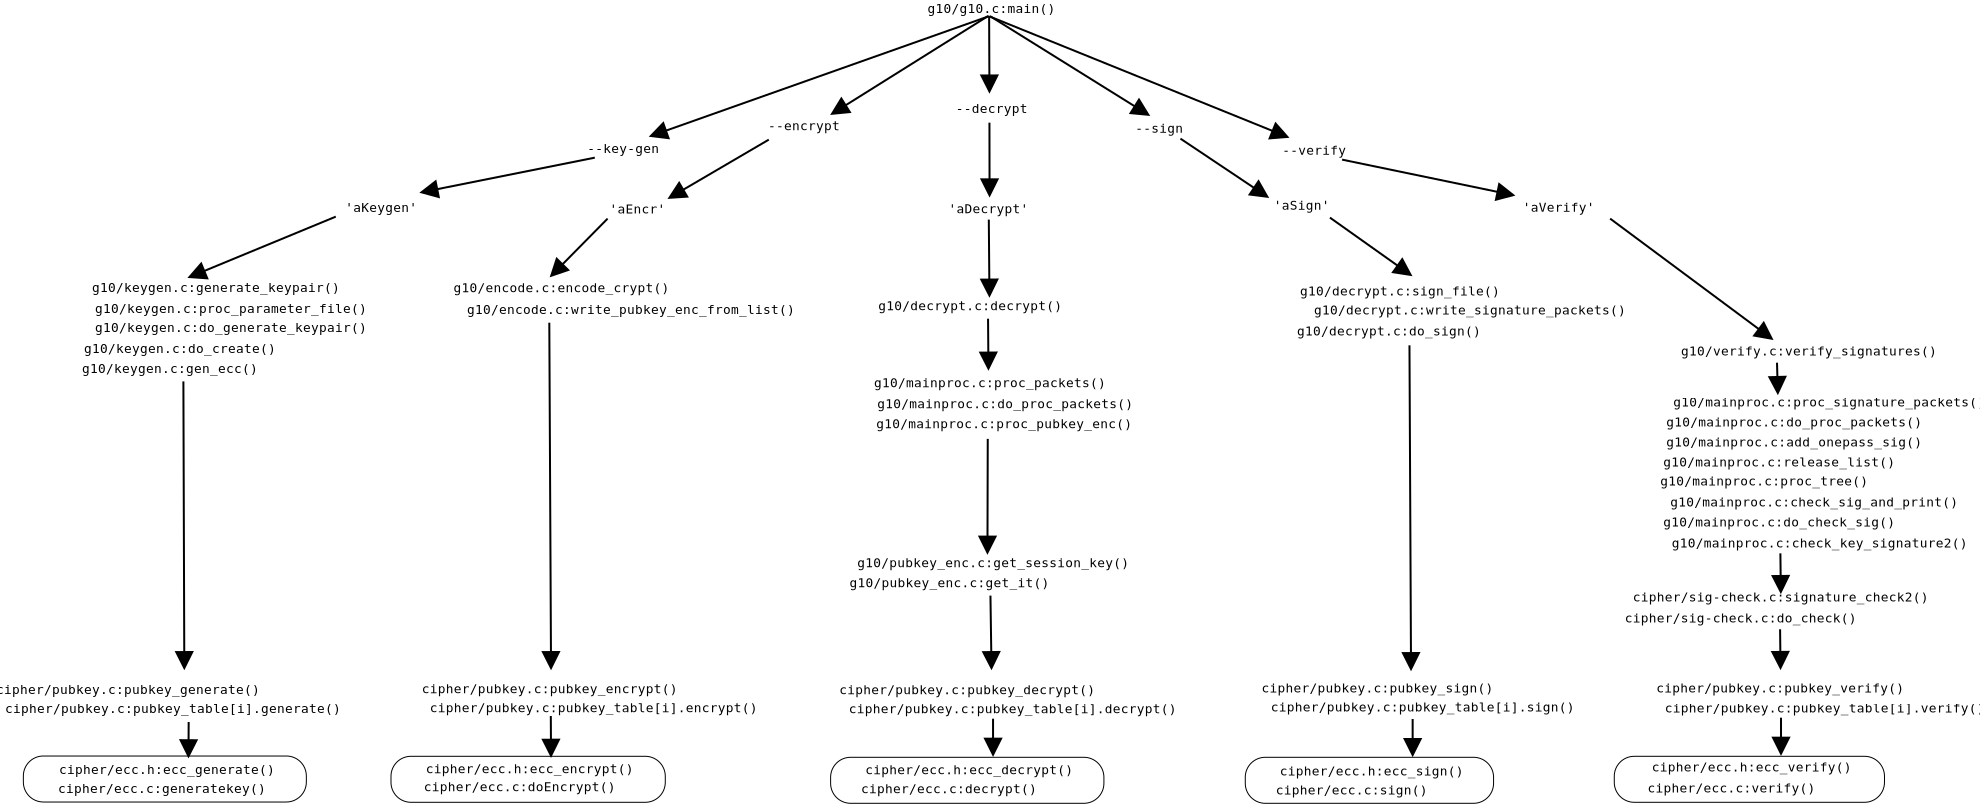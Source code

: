<?xml version="1.0"?>
<dia:diagram xmlns:dia="http://www.lysator.liu.se/~alla/dia/">
  <dia:layer name="Fons" visible="true">
    <dia:object type="Standard - Text" version="0" id="O0">
      <dia:attribute name="obj_pos">
        <dia:point val="36.012,-22.15"/>
      </dia:attribute>
      <dia:attribute name="obj_bb">
        <dia:rectangle val="31.73,-22.845;40.294,-22.045"/>
      </dia:attribute>
      <dia:attribute name="text">
        <dia:composite type="text">
          <dia:attribute name="string">
            <dia:string>#g10/g10.c:main()#</dia:string>
          </dia:attribute>
          <dia:attribute name="font">
            <dia:font name="Courier"/>
          </dia:attribute>
          <dia:attribute name="height">
            <dia:real val="0.8"/>
          </dia:attribute>
          <dia:attribute name="pos">
            <dia:point val="36.012,-22.15"/>
          </dia:attribute>
          <dia:attribute name="color">
            <dia:color val="#000000"/>
          </dia:attribute>
          <dia:attribute name="alignment">
            <dia:enum val="1"/>
          </dia:attribute>
        </dia:composite>
      </dia:attribute>
    </dia:object>
    <dia:object type="Standard - Text" version="0" id="O1">
      <dia:attribute name="obj_pos">
        <dia:point val="17.712,-15.15"/>
      </dia:attribute>
      <dia:attribute name="obj_bb">
        <dia:rectangle val="15.194,-15.845;20.23,-15.045"/>
      </dia:attribute>
      <dia:attribute name="text">
        <dia:composite type="text">
          <dia:attribute name="string">
            <dia:string>#--key-gen#</dia:string>
          </dia:attribute>
          <dia:attribute name="font">
            <dia:font name="Courier"/>
          </dia:attribute>
          <dia:attribute name="height">
            <dia:real val="0.8"/>
          </dia:attribute>
          <dia:attribute name="pos">
            <dia:point val="17.712,-15.15"/>
          </dia:attribute>
          <dia:attribute name="color">
            <dia:color val="#000000"/>
          </dia:attribute>
          <dia:attribute name="alignment">
            <dia:enum val="1"/>
          </dia:attribute>
        </dia:composite>
      </dia:attribute>
    </dia:object>
    <dia:object type="Standard - Text" version="0" id="O2">
      <dia:attribute name="obj_pos">
        <dia:point val="5.612,-12.2"/>
      </dia:attribute>
      <dia:attribute name="obj_bb">
        <dia:rectangle val="3.094,-12.895;8.13,-12.095"/>
      </dia:attribute>
      <dia:attribute name="text">
        <dia:composite type="text">
          <dia:attribute name="string">
            <dia:string>#'aKeygen'#</dia:string>
          </dia:attribute>
          <dia:attribute name="font">
            <dia:font name="Courier"/>
          </dia:attribute>
          <dia:attribute name="height">
            <dia:real val="0.8"/>
          </dia:attribute>
          <dia:attribute name="pos">
            <dia:point val="5.612,-12.2"/>
          </dia:attribute>
          <dia:attribute name="color">
            <dia:color val="#000000"/>
          </dia:attribute>
          <dia:attribute name="alignment">
            <dia:enum val="1"/>
          </dia:attribute>
        </dia:composite>
      </dia:attribute>
    </dia:object>
    <dia:object type="Standard - Text" version="0" id="O3">
      <dia:attribute name="obj_pos">
        <dia:point val="-2.649,-8.2"/>
      </dia:attribute>
      <dia:attribute name="obj_bb">
        <dia:rectangle val="-10.711,-8.895;5.413,-8.095"/>
      </dia:attribute>
      <dia:attribute name="text">
        <dia:composite type="text">
          <dia:attribute name="string">
            <dia:string>#g10/keygen.c:generate_keypair()#</dia:string>
          </dia:attribute>
          <dia:attribute name="font">
            <dia:font name="Courier"/>
          </dia:attribute>
          <dia:attribute name="height">
            <dia:real val="0.8"/>
          </dia:attribute>
          <dia:attribute name="pos">
            <dia:point val="-2.649,-8.2"/>
          </dia:attribute>
          <dia:attribute name="color">
            <dia:color val="#000000"/>
          </dia:attribute>
          <dia:attribute name="alignment">
            <dia:enum val="1"/>
          </dia:attribute>
        </dia:composite>
      </dia:attribute>
    </dia:object>
    <dia:object type="Standard - Text" version="0" id="O4">
      <dia:attribute name="obj_pos">
        <dia:point val="-1.899,-7.15"/>
      </dia:attribute>
      <dia:attribute name="obj_bb">
        <dia:rectangle val="-10.767,-7.845;6.919,-7.045"/>
      </dia:attribute>
      <dia:attribute name="text">
        <dia:composite type="text">
          <dia:attribute name="string">
            <dia:string>#g10/keygen.c:proc_parameter_file()#</dia:string>
          </dia:attribute>
          <dia:attribute name="font">
            <dia:font name="Courier"/>
          </dia:attribute>
          <dia:attribute name="height">
            <dia:real val="0.8"/>
          </dia:attribute>
          <dia:attribute name="pos">
            <dia:point val="-1.899,-7.15"/>
          </dia:attribute>
          <dia:attribute name="color">
            <dia:color val="#000000"/>
          </dia:attribute>
          <dia:attribute name="alignment">
            <dia:enum val="1"/>
          </dia:attribute>
        </dia:composite>
      </dia:attribute>
    </dia:object>
    <dia:object type="Standard - Text" version="0" id="O5">
      <dia:attribute name="obj_pos">
        <dia:point val="-1.899,-6.2"/>
      </dia:attribute>
      <dia:attribute name="obj_bb">
        <dia:rectangle val="-10.767,-6.895;6.919,-6.095"/>
      </dia:attribute>
      <dia:attribute name="text">
        <dia:composite type="text">
          <dia:attribute name="string">
            <dia:string>#g10/keygen.c:do_generate_keypair()#</dia:string>
          </dia:attribute>
          <dia:attribute name="font">
            <dia:font name="Courier"/>
          </dia:attribute>
          <dia:attribute name="height">
            <dia:real val="0.8"/>
          </dia:attribute>
          <dia:attribute name="pos">
            <dia:point val="-1.899,-6.2"/>
          </dia:attribute>
          <dia:attribute name="color">
            <dia:color val="#000000"/>
          </dia:attribute>
          <dia:attribute name="alignment">
            <dia:enum val="1"/>
          </dia:attribute>
        </dia:composite>
      </dia:attribute>
    </dia:object>
    <dia:object type="Standard - Text" version="0" id="O6">
      <dia:attribute name="obj_pos">
        <dia:point val="-4.449,-5.15"/>
      </dia:attribute>
      <dia:attribute name="obj_bb">
        <dia:rectangle val="-10.797,-5.845;1.849,-5.045"/>
      </dia:attribute>
      <dia:attribute name="text">
        <dia:composite type="text">
          <dia:attribute name="string">
            <dia:string>#g10/keygen.c:do_create()#</dia:string>
          </dia:attribute>
          <dia:attribute name="font">
            <dia:font name="Courier"/>
          </dia:attribute>
          <dia:attribute name="height">
            <dia:real val="0.8"/>
          </dia:attribute>
          <dia:attribute name="pos">
            <dia:point val="-4.449,-5.15"/>
          </dia:attribute>
          <dia:attribute name="color">
            <dia:color val="#000000"/>
          </dia:attribute>
          <dia:attribute name="alignment">
            <dia:enum val="1"/>
          </dia:attribute>
        </dia:composite>
      </dia:attribute>
    </dia:object>
    <dia:object type="Standard - Text" version="0" id="O7">
      <dia:attribute name="obj_pos">
        <dia:point val="-4.949,-4.15"/>
      </dia:attribute>
      <dia:attribute name="obj_bb">
        <dia:rectangle val="-10.793,-4.845;0.845,-4.045"/>
      </dia:attribute>
      <dia:attribute name="text">
        <dia:composite type="text">
          <dia:attribute name="string">
            <dia:string>#g10/keygen.c:gen_ecc()#</dia:string>
          </dia:attribute>
          <dia:attribute name="font">
            <dia:font name="Courier"/>
          </dia:attribute>
          <dia:attribute name="height">
            <dia:real val="0.8"/>
          </dia:attribute>
          <dia:attribute name="pos">
            <dia:point val="-4.949,-4.15"/>
          </dia:attribute>
          <dia:attribute name="color">
            <dia:color val="#000000"/>
          </dia:attribute>
          <dia:attribute name="alignment">
            <dia:enum val="1"/>
          </dia:attribute>
        </dia:composite>
      </dia:attribute>
    </dia:object>
    <dia:object type="Standard - Text" version="0" id="O8">
      <dia:attribute name="obj_pos">
        <dia:point val="-7.049,11.9"/>
      </dia:attribute>
      <dia:attribute name="obj_bb">
        <dia:rectangle val="-15.615,11.205;1.517,12.005"/>
      </dia:attribute>
      <dia:attribute name="text">
        <dia:composite type="text">
          <dia:attribute name="string">
            <dia:string>#cipher/pubkey.c:pubkey_generate()#</dia:string>
          </dia:attribute>
          <dia:attribute name="font">
            <dia:font name="Courier"/>
          </dia:attribute>
          <dia:attribute name="height">
            <dia:real val="0.8"/>
          </dia:attribute>
          <dia:attribute name="pos">
            <dia:point val="-7.049,11.9"/>
          </dia:attribute>
          <dia:attribute name="color">
            <dia:color val="#000000"/>
          </dia:attribute>
          <dia:attribute name="alignment">
            <dia:enum val="1"/>
          </dia:attribute>
        </dia:composite>
      </dia:attribute>
    </dia:object>
    <dia:object type="Standard - Text" version="0" id="O9">
      <dia:attribute name="obj_pos">
        <dia:point val="-4.799,12.85"/>
      </dia:attribute>
      <dia:attribute name="obj_bb">
        <dia:rectangle val="-15.633,12.155;6.035,12.955"/>
      </dia:attribute>
      <dia:attribute name="text">
        <dia:composite type="text">
          <dia:attribute name="string">
            <dia:string>#cipher/pubkey.c:pubkey_table[i].generate()#</dia:string>
          </dia:attribute>
          <dia:attribute name="font">
            <dia:font name="Courier"/>
          </dia:attribute>
          <dia:attribute name="height">
            <dia:real val="0.8"/>
          </dia:attribute>
          <dia:attribute name="pos">
            <dia:point val="-4.799,12.85"/>
          </dia:attribute>
          <dia:attribute name="color">
            <dia:color val="#000000"/>
          </dia:attribute>
          <dia:attribute name="alignment">
            <dia:enum val="1"/>
          </dia:attribute>
        </dia:composite>
      </dia:attribute>
    </dia:object>
    <dia:object type="Standard - Text" version="0" id="O10">
      <dia:attribute name="obj_pos">
        <dia:point val="-5.099,15.9"/>
      </dia:attribute>
      <dia:attribute name="obj_bb">
        <dia:rectangle val="-12.203,15.205;1.955,16.005"/>
      </dia:attribute>
      <dia:attribute name="text">
        <dia:composite type="text">
          <dia:attribute name="string">
            <dia:string>#cipher/ecc.h:ecc_generate()#</dia:string>
          </dia:attribute>
          <dia:attribute name="font">
            <dia:font name="Courier"/>
          </dia:attribute>
          <dia:attribute name="height">
            <dia:real val="0.8"/>
          </dia:attribute>
          <dia:attribute name="pos">
            <dia:point val="-5.099,15.9"/>
          </dia:attribute>
          <dia:attribute name="color">
            <dia:color val="#000000"/>
          </dia:attribute>
          <dia:attribute name="alignment">
            <dia:enum val="1"/>
          </dia:attribute>
        </dia:composite>
      </dia:attribute>
    </dia:object>
    <dia:object type="Standard - Text" version="0" id="O11">
      <dia:attribute name="obj_pos">
        <dia:point val="-5.349,16.85"/>
      </dia:attribute>
      <dia:attribute name="obj_bb">
        <dia:rectangle val="-12.201,16.155;1.453,16.955"/>
      </dia:attribute>
      <dia:attribute name="text">
        <dia:composite type="text">
          <dia:attribute name="string">
            <dia:string>#cipher/ecc.c:generatekey()#</dia:string>
          </dia:attribute>
          <dia:attribute name="font">
            <dia:font name="Courier"/>
          </dia:attribute>
          <dia:attribute name="height">
            <dia:real val="0.8"/>
          </dia:attribute>
          <dia:attribute name="pos">
            <dia:point val="-5.349,16.85"/>
          </dia:attribute>
          <dia:attribute name="color">
            <dia:color val="#000000"/>
          </dia:attribute>
          <dia:attribute name="alignment">
            <dia:enum val="1"/>
          </dia:attribute>
        </dia:composite>
      </dia:attribute>
    </dia:object>
    <dia:object type="Standard - Line" version="0" id="O12">
      <dia:attribute name="obj_pos">
        <dia:point val="3.338,-11.964"/>
      </dia:attribute>
      <dia:attribute name="obj_bb">
        <dia:rectangle val="-4.331,-12.01;3.384,-8.184"/>
      </dia:attribute>
      <dia:attribute name="conn_endpoints">
        <dia:point val="3.338,-11.964"/>
        <dia:point val="-4.026,-8.923"/>
      </dia:attribute>
      <dia:attribute name="numcp">
        <dia:int val="1"/>
      </dia:attribute>
      <dia:attribute name="end_arrow">
        <dia:enum val="3"/>
      </dia:attribute>
      <dia:attribute name="end_arrow_length">
        <dia:real val="0.8"/>
      </dia:attribute>
      <dia:attribute name="end_arrow_width">
        <dia:real val="0.8"/>
      </dia:attribute>
    </dia:object>
    <dia:object type="Standard - Line" version="0" id="O13">
      <dia:attribute name="obj_pos">
        <dia:point val="-4.282,-3.725"/>
      </dia:attribute>
      <dia:attribute name="obj_bb">
        <dia:rectangle val="-5.036,-3.775;-3.436,10.707"/>
      </dia:attribute>
      <dia:attribute name="conn_endpoints">
        <dia:point val="-4.282,-3.725"/>
        <dia:point val="-4.236,10.657"/>
      </dia:attribute>
      <dia:attribute name="numcp">
        <dia:int val="1"/>
      </dia:attribute>
      <dia:attribute name="end_arrow">
        <dia:enum val="3"/>
      </dia:attribute>
      <dia:attribute name="end_arrow_length">
        <dia:real val="0.8"/>
      </dia:attribute>
      <dia:attribute name="end_arrow_width">
        <dia:real val="0.8"/>
      </dia:attribute>
    </dia:object>
    <dia:object type="Standard - Line" version="0" id="O14">
      <dia:attribute name="obj_pos">
        <dia:point val="-4.018,13.305"/>
      </dia:attribute>
      <dia:attribute name="obj_bb">
        <dia:rectangle val="-4.828,13.255;-3.228,15.115"/>
      </dia:attribute>
      <dia:attribute name="conn_endpoints">
        <dia:point val="-4.018,13.305"/>
        <dia:point val="-4.028,15.065"/>
      </dia:attribute>
      <dia:attribute name="numcp">
        <dia:int val="1"/>
      </dia:attribute>
      <dia:attribute name="end_arrow">
        <dia:enum val="3"/>
      </dia:attribute>
      <dia:attribute name="end_arrow_length">
        <dia:real val="0.8"/>
      </dia:attribute>
      <dia:attribute name="end_arrow_width">
        <dia:real val="0.8"/>
      </dia:attribute>
    </dia:object>
    <dia:object type="Standard - Text" version="0" id="O15">
      <dia:attribute name="obj_pos">
        <dia:point val="14.623,-8.181"/>
      </dia:attribute>
      <dia:attribute name="obj_bb">
        <dia:rectangle val="7.569,-8.875;21.677,-8.075"/>
      </dia:attribute>
      <dia:attribute name="text">
        <dia:composite type="text">
          <dia:attribute name="string">
            <dia:string>#g10/encode.c:encode_crypt()#</dia:string>
          </dia:attribute>
          <dia:attribute name="font">
            <dia:font name="Courier"/>
          </dia:attribute>
          <dia:attribute name="height">
            <dia:real val="0.8"/>
          </dia:attribute>
          <dia:attribute name="pos">
            <dia:point val="14.623,-8.181"/>
          </dia:attribute>
          <dia:attribute name="color">
            <dia:color val="#000000"/>
          </dia:attribute>
          <dia:attribute name="alignment">
            <dia:enum val="1"/>
          </dia:attribute>
        </dia:composite>
      </dia:attribute>
    </dia:object>
    <dia:object type="Standard - Text" version="0" id="O16">
      <dia:attribute name="obj_pos">
        <dia:point val="26.744,-16.279"/>
      </dia:attribute>
      <dia:attribute name="obj_bb">
        <dia:rectangle val="24.226,-16.974;29.262,-16.174"/>
      </dia:attribute>
      <dia:attribute name="text">
        <dia:composite type="text">
          <dia:attribute name="string">
            <dia:string>#--encrypt#</dia:string>
          </dia:attribute>
          <dia:attribute name="font">
            <dia:font name="Courier"/>
          </dia:attribute>
          <dia:attribute name="height">
            <dia:real val="0.8"/>
          </dia:attribute>
          <dia:attribute name="pos">
            <dia:point val="26.744,-16.279"/>
          </dia:attribute>
          <dia:attribute name="color">
            <dia:color val="#000000"/>
          </dia:attribute>
          <dia:attribute name="alignment">
            <dia:enum val="1"/>
          </dia:attribute>
        </dia:composite>
      </dia:attribute>
    </dia:object>
    <dia:object type="Standard - Text" version="0" id="O17">
      <dia:attribute name="obj_pos">
        <dia:point val="18.093,-7.09"/>
      </dia:attribute>
      <dia:attribute name="obj_bb">
        <dia:rectangle val="7.511,-7.785;28.674,-6.985"/>
      </dia:attribute>
      <dia:attribute name="text">
        <dia:composite type="text">
          <dia:attribute name="string">
            <dia:string>#g10/encode.c:write_pubkey_enc_from_list()#</dia:string>
          </dia:attribute>
          <dia:attribute name="font">
            <dia:font name="Courier"/>
          </dia:attribute>
          <dia:attribute name="height">
            <dia:real val="0.8"/>
          </dia:attribute>
          <dia:attribute name="pos">
            <dia:point val="18.093,-7.09"/>
          </dia:attribute>
          <dia:attribute name="color">
            <dia:color val="#000000"/>
          </dia:attribute>
          <dia:attribute name="alignment">
            <dia:enum val="1"/>
          </dia:attribute>
        </dia:composite>
      </dia:attribute>
    </dia:object>
    <dia:object type="Standard - Text" version="0" id="O18">
      <dia:attribute name="obj_pos">
        <dia:point val="14.031,11.869"/>
      </dia:attribute>
      <dia:attribute name="obj_bb">
        <dia:rectangle val="5.718,11.175;22.346,11.975"/>
      </dia:attribute>
      <dia:attribute name="text">
        <dia:composite type="text">
          <dia:attribute name="string">
            <dia:string>#cipher/pubkey.c:pubkey_encrypt()#</dia:string>
          </dia:attribute>
          <dia:attribute name="font">
            <dia:font name="Courier"/>
          </dia:attribute>
          <dia:attribute name="height">
            <dia:real val="0.8"/>
          </dia:attribute>
          <dia:attribute name="pos">
            <dia:point val="14.031,11.869"/>
          </dia:attribute>
          <dia:attribute name="color">
            <dia:color val="#000000"/>
          </dia:attribute>
          <dia:attribute name="alignment">
            <dia:enum val="1"/>
          </dia:attribute>
        </dia:composite>
      </dia:attribute>
    </dia:object>
    <dia:object type="Standard - Text" version="0" id="O19">
      <dia:attribute name="obj_pos">
        <dia:point val="16.241,12.819"/>
      </dia:attribute>
      <dia:attribute name="obj_bb">
        <dia:rectangle val="5.609,12.125;26.823,12.925"/>
      </dia:attribute>
      <dia:attribute name="text">
        <dia:composite type="text">
          <dia:attribute name="string">
            <dia:string>#cipher/pubkey.c:pubkey_table[i].encrypt()#</dia:string>
          </dia:attribute>
          <dia:attribute name="font">
            <dia:font name="Courier"/>
          </dia:attribute>
          <dia:attribute name="height">
            <dia:real val="0.8"/>
          </dia:attribute>
          <dia:attribute name="pos">
            <dia:point val="16.241,12.819"/>
          </dia:attribute>
          <dia:attribute name="color">
            <dia:color val="#000000"/>
          </dia:attribute>
          <dia:attribute name="alignment">
            <dia:enum val="1"/>
          </dia:attribute>
        </dia:composite>
      </dia:attribute>
    </dia:object>
    <dia:object type="Standard - Text" version="0" id="O20">
      <dia:attribute name="obj_pos">
        <dia:point val="13.031,15.869"/>
      </dia:attribute>
      <dia:attribute name="obj_bb">
        <dia:rectangle val="6.179,15.175;19.834,15.975"/>
      </dia:attribute>
      <dia:attribute name="text">
        <dia:composite type="text">
          <dia:attribute name="string">
            <dia:string>#cipher/ecc.h:ecc_encrypt()#</dia:string>
          </dia:attribute>
          <dia:attribute name="font">
            <dia:font name="Courier"/>
          </dia:attribute>
          <dia:attribute name="height">
            <dia:real val="0.8"/>
          </dia:attribute>
          <dia:attribute name="pos">
            <dia:point val="13.031,15.869"/>
          </dia:attribute>
          <dia:attribute name="color">
            <dia:color val="#000000"/>
          </dia:attribute>
          <dia:attribute name="alignment">
            <dia:enum val="1"/>
          </dia:attribute>
        </dia:composite>
      </dia:attribute>
    </dia:object>
    <dia:object type="Standard - Text" version="0" id="O21">
      <dia:attribute name="obj_pos">
        <dia:point val="12.53,16.769"/>
      </dia:attribute>
      <dia:attribute name="obj_bb">
        <dia:rectangle val="6.181,16.075;18.828,16.875"/>
      </dia:attribute>
      <dia:attribute name="text">
        <dia:composite type="text">
          <dia:attribute name="string">
            <dia:string>#cipher/ecc.c:doEncrypt()#</dia:string>
          </dia:attribute>
          <dia:attribute name="font">
            <dia:font name="Courier"/>
          </dia:attribute>
          <dia:attribute name="height">
            <dia:real val="0.8"/>
          </dia:attribute>
          <dia:attribute name="pos">
            <dia:point val="12.53,16.769"/>
          </dia:attribute>
          <dia:attribute name="color">
            <dia:color val="#000000"/>
          </dia:attribute>
          <dia:attribute name="alignment">
            <dia:enum val="1"/>
          </dia:attribute>
        </dia:composite>
      </dia:attribute>
    </dia:object>
    <dia:object type="Standard - Text" version="0" id="O22">
      <dia:attribute name="obj_pos">
        <dia:point val="35.056,-7.281"/>
      </dia:attribute>
      <dia:attribute name="obj_bb">
        <dia:rectangle val="29.011,-7.975;41.102,-7.175"/>
      </dia:attribute>
      <dia:attribute name="text">
        <dia:composite type="text">
          <dia:attribute name="string">
            <dia:string>#g10/decrypt.c:decrypt()#</dia:string>
          </dia:attribute>
          <dia:attribute name="font">
            <dia:font name="Courier"/>
          </dia:attribute>
          <dia:attribute name="height">
            <dia:real val="0.8"/>
          </dia:attribute>
          <dia:attribute name="pos">
            <dia:point val="35.056,-7.281"/>
          </dia:attribute>
          <dia:attribute name="color">
            <dia:color val="#000000"/>
          </dia:attribute>
          <dia:attribute name="alignment">
            <dia:enum val="1"/>
          </dia:attribute>
        </dia:composite>
      </dia:attribute>
    </dia:object>
    <dia:object type="Standard - Text" version="0" id="O23">
      <dia:attribute name="obj_pos">
        <dia:point val="36.047,-3.431"/>
      </dia:attribute>
      <dia:attribute name="obj_bb">
        <dia:rectangle val="28.488,-4.125;43.605,-3.325"/>
      </dia:attribute>
      <dia:attribute name="text">
        <dia:composite type="text">
          <dia:attribute name="string">
            <dia:string>#g10/mainproc.c:proc_packets()#</dia:string>
          </dia:attribute>
          <dia:attribute name="font">
            <dia:font name="Courier"/>
          </dia:attribute>
          <dia:attribute name="height">
            <dia:real val="0.8"/>
          </dia:attribute>
          <dia:attribute name="pos">
            <dia:point val="36.047,-3.431"/>
          </dia:attribute>
          <dia:attribute name="color">
            <dia:color val="#000000"/>
          </dia:attribute>
          <dia:attribute name="alignment">
            <dia:enum val="1"/>
          </dia:attribute>
        </dia:composite>
      </dia:attribute>
    </dia:object>
    <dia:object type="Standard - Text" version="0" id="O24">
      <dia:attribute name="obj_pos">
        <dia:point val="36.81,-2.381"/>
      </dia:attribute>
      <dia:attribute name="obj_bb">
        <dia:rectangle val="28.497,-3.075;45.124,-2.275"/>
      </dia:attribute>
      <dia:attribute name="text">
        <dia:composite type="text">
          <dia:attribute name="string">
            <dia:string>#g10/mainproc.c:do_proc_packets()#</dia:string>
          </dia:attribute>
          <dia:attribute name="font">
            <dia:font name="Courier"/>
          </dia:attribute>
          <dia:attribute name="height">
            <dia:real val="0.8"/>
          </dia:attribute>
          <dia:attribute name="pos">
            <dia:point val="36.81,-2.381"/>
          </dia:attribute>
          <dia:attribute name="color">
            <dia:color val="#000000"/>
          </dia:attribute>
          <dia:attribute name="alignment">
            <dia:enum val="1"/>
          </dia:attribute>
        </dia:composite>
      </dia:attribute>
    </dia:object>
    <dia:object type="Standard - Text" version="0" id="O25">
      <dia:attribute name="obj_pos">
        <dia:point val="36.761,-1.381"/>
      </dia:attribute>
      <dia:attribute name="obj_bb">
        <dia:rectangle val="28.447,-2.075;45.075,-1.275"/>
      </dia:attribute>
      <dia:attribute name="text">
        <dia:composite type="text">
          <dia:attribute name="string">
            <dia:string>#g10/mainproc.c:proc_pubkey_enc()#</dia:string>
          </dia:attribute>
          <dia:attribute name="font">
            <dia:font name="Courier"/>
          </dia:attribute>
          <dia:attribute name="height">
            <dia:real val="0.8"/>
          </dia:attribute>
          <dia:attribute name="pos">
            <dia:point val="36.761,-1.381"/>
          </dia:attribute>
          <dia:attribute name="color">
            <dia:color val="#000000"/>
          </dia:attribute>
          <dia:attribute name="alignment">
            <dia:enum val="1"/>
          </dia:attribute>
        </dia:composite>
      </dia:attribute>
    </dia:object>
    <dia:object type="Standard - Text" version="0" id="O26">
      <dia:attribute name="obj_pos">
        <dia:point val="36.211,5.569"/>
      </dia:attribute>
      <dia:attribute name="obj_bb">
        <dia:rectangle val="27.392,4.875;45.029,5.675"/>
      </dia:attribute>
      <dia:attribute name="text">
        <dia:composite type="text">
          <dia:attribute name="string">
            <dia:string>#g10/pubkey_enc.c:get_session_key()#</dia:string>
          </dia:attribute>
          <dia:attribute name="font">
            <dia:font name="Courier"/>
          </dia:attribute>
          <dia:attribute name="height">
            <dia:real val="0.8"/>
          </dia:attribute>
          <dia:attribute name="pos">
            <dia:point val="36.211,5.569"/>
          </dia:attribute>
          <dia:attribute name="color">
            <dia:color val="#000000"/>
          </dia:attribute>
          <dia:attribute name="alignment">
            <dia:enum val="1"/>
          </dia:attribute>
        </dia:composite>
      </dia:attribute>
    </dia:object>
    <dia:object type="Standard - Text" version="0" id="O27">
      <dia:attribute name="obj_pos">
        <dia:point val="34.02,6.569"/>
      </dia:attribute>
      <dia:attribute name="obj_bb">
        <dia:rectangle val="27.421,5.875;40.571,6.675"/>
      </dia:attribute>
      <dia:attribute name="text">
        <dia:composite type="text">
          <dia:attribute name="string">
            <dia:string>#g10/pubkey_enc.c:get_it()#</dia:string>
          </dia:attribute>
          <dia:attribute name="font">
            <dia:font name="Courier"/>
          </dia:attribute>
          <dia:attribute name="height">
            <dia:real val="0.8"/>
          </dia:attribute>
          <dia:attribute name="pos">
            <dia:point val="34.02,6.569"/>
          </dia:attribute>
          <dia:attribute name="color">
            <dia:color val="#000000"/>
          </dia:attribute>
          <dia:attribute name="alignment">
            <dia:enum val="1"/>
          </dia:attribute>
        </dia:composite>
      </dia:attribute>
    </dia:object>
    <dia:object type="Standard - Text" version="0" id="O28">
      <dia:attribute name="obj_pos">
        <dia:point val="34.916,11.919"/>
      </dia:attribute>
      <dia:attribute name="obj_bb">
        <dia:rectangle val="26.602,11.225;43.23,12.025"/>
      </dia:attribute>
      <dia:attribute name="text">
        <dia:composite type="text">
          <dia:attribute name="string">
            <dia:string>#cipher/pubkey.c:pubkey_decrypt()#</dia:string>
          </dia:attribute>
          <dia:attribute name="font">
            <dia:font name="Courier"/>
          </dia:attribute>
          <dia:attribute name="height">
            <dia:real val="0.8"/>
          </dia:attribute>
          <dia:attribute name="pos">
            <dia:point val="34.916,11.919"/>
          </dia:attribute>
          <dia:attribute name="color">
            <dia:color val="#000000"/>
          </dia:attribute>
          <dia:attribute name="alignment">
            <dia:enum val="1"/>
          </dia:attribute>
        </dia:composite>
      </dia:attribute>
    </dia:object>
    <dia:object type="Standard - Text" version="0" id="O29">
      <dia:attribute name="obj_pos">
        <dia:point val="37.184,12.869"/>
      </dia:attribute>
      <dia:attribute name="obj_bb">
        <dia:rectangle val="26.552,12.175;47.767,12.975"/>
      </dia:attribute>
      <dia:attribute name="text">
        <dia:composite type="text">
          <dia:attribute name="string">
            <dia:string>#cipher/pubkey.c:pubkey_table[i].decrypt()#</dia:string>
          </dia:attribute>
          <dia:attribute name="font">
            <dia:font name="Courier"/>
          </dia:attribute>
          <dia:attribute name="height">
            <dia:real val="0.8"/>
          </dia:attribute>
          <dia:attribute name="pos">
            <dia:point val="37.184,12.869"/>
          </dia:attribute>
          <dia:attribute name="color">
            <dia:color val="#000000"/>
          </dia:attribute>
          <dia:attribute name="alignment">
            <dia:enum val="1"/>
          </dia:attribute>
        </dia:composite>
      </dia:attribute>
    </dia:object>
    <dia:object type="Standard - Text" version="0" id="O30">
      <dia:attribute name="obj_pos">
        <dia:point val="35.005,15.919"/>
      </dia:attribute>
      <dia:attribute name="obj_bb">
        <dia:rectangle val="28.152,15.225;41.806,16.025"/>
      </dia:attribute>
      <dia:attribute name="text">
        <dia:composite type="text">
          <dia:attribute name="string">
            <dia:string>#cipher/ecc.h:ecc_decrypt()#</dia:string>
          </dia:attribute>
          <dia:attribute name="font">
            <dia:font name="Courier"/>
          </dia:attribute>
          <dia:attribute name="height">
            <dia:real val="0.8"/>
          </dia:attribute>
          <dia:attribute name="pos">
            <dia:point val="35.005,15.919"/>
          </dia:attribute>
          <dia:attribute name="color">
            <dia:color val="#000000"/>
          </dia:attribute>
          <dia:attribute name="alignment">
            <dia:enum val="1"/>
          </dia:attribute>
        </dia:composite>
      </dia:attribute>
    </dia:object>
    <dia:object type="Standard - Text" version="0" id="O31">
      <dia:attribute name="obj_pos">
        <dia:point val="34.001,16.869"/>
      </dia:attribute>
      <dia:attribute name="obj_bb">
        <dia:rectangle val="28.157,16.175;39.794,16.975"/>
      </dia:attribute>
      <dia:attribute name="text">
        <dia:composite type="text">
          <dia:attribute name="string">
            <dia:string>#cipher/ecc.c:decrypt()#</dia:string>
          </dia:attribute>
          <dia:attribute name="font">
            <dia:font name="Courier"/>
          </dia:attribute>
          <dia:attribute name="height">
            <dia:real val="0.8"/>
          </dia:attribute>
          <dia:attribute name="pos">
            <dia:point val="34.001,16.869"/>
          </dia:attribute>
          <dia:attribute name="color">
            <dia:color val="#000000"/>
          </dia:attribute>
          <dia:attribute name="alignment">
            <dia:enum val="1"/>
          </dia:attribute>
        </dia:composite>
      </dia:attribute>
    </dia:object>
    <dia:object type="Standard - Text" version="0" id="O32">
      <dia:attribute name="obj_pos">
        <dia:point val="55.14,15.984"/>
      </dia:attribute>
      <dia:attribute name="obj_bb">
        <dia:rectangle val="49.044,15.29;61.186,16.09"/>
      </dia:attribute>
      <dia:attribute name="text">
        <dia:composite type="text">
          <dia:attribute name="string">
            <dia:string>#cipher/ecc.h:ecc_sign()#</dia:string>
          </dia:attribute>
          <dia:attribute name="font">
            <dia:font name="Courier"/>
          </dia:attribute>
          <dia:attribute name="height">
            <dia:real val="0.8"/>
          </dia:attribute>
          <dia:attribute name="pos">
            <dia:point val="55.14,15.984"/>
          </dia:attribute>
          <dia:attribute name="color">
            <dia:color val="#000000"/>
          </dia:attribute>
          <dia:attribute name="alignment">
            <dia:enum val="1"/>
          </dia:attribute>
        </dia:composite>
      </dia:attribute>
    </dia:object>
    <dia:object type="Standard - Text" version="0" id="O33">
      <dia:attribute name="obj_pos">
        <dia:point val="54.136,16.934"/>
      </dia:attribute>
      <dia:attribute name="obj_bb">
        <dia:rectangle val="49.048,16.24;59.174,17.04"/>
      </dia:attribute>
      <dia:attribute name="text">
        <dia:composite type="text">
          <dia:attribute name="string">
            <dia:string>#cipher/ecc.c:sign()#</dia:string>
          </dia:attribute>
          <dia:attribute name="font">
            <dia:font name="Courier"/>
          </dia:attribute>
          <dia:attribute name="height">
            <dia:real val="0.8"/>
          </dia:attribute>
          <dia:attribute name="pos">
            <dia:point val="54.136,16.934"/>
          </dia:attribute>
          <dia:attribute name="color">
            <dia:color val="#000000"/>
          </dia:attribute>
          <dia:attribute name="alignment">
            <dia:enum val="1"/>
          </dia:attribute>
        </dia:composite>
      </dia:attribute>
    </dia:object>
    <dia:object type="Standard - Text" version="0" id="O34">
      <dia:attribute name="obj_pos">
        <dia:point val="55.421,11.834"/>
      </dia:attribute>
      <dia:attribute name="obj_bb">
        <dia:rectangle val="47.863,11.14;62.979,11.94"/>
      </dia:attribute>
      <dia:attribute name="text">
        <dia:composite type="text">
          <dia:attribute name="string">
            <dia:string>#cipher/pubkey.c:pubkey_sign()#</dia:string>
          </dia:attribute>
          <dia:attribute name="font">
            <dia:font name="Courier"/>
          </dia:attribute>
          <dia:attribute name="height">
            <dia:real val="0.8"/>
          </dia:attribute>
          <dia:attribute name="pos">
            <dia:point val="55.421,11.834"/>
          </dia:attribute>
          <dia:attribute name="color">
            <dia:color val="#000000"/>
          </dia:attribute>
          <dia:attribute name="alignment">
            <dia:enum val="1"/>
          </dia:attribute>
        </dia:composite>
      </dia:attribute>
    </dia:object>
    <dia:object type="Standard - Text" version="0" id="O35">
      <dia:attribute name="obj_pos">
        <dia:point val="57.689,12.784"/>
      </dia:attribute>
      <dia:attribute name="obj_bb">
        <dia:rectangle val="47.813,12.09;67.515,12.89"/>
      </dia:attribute>
      <dia:attribute name="text">
        <dia:composite type="text">
          <dia:attribute name="string">
            <dia:string>#cipher/pubkey.c:pubkey_table[i].sign()#</dia:string>
          </dia:attribute>
          <dia:attribute name="font">
            <dia:font name="Courier"/>
          </dia:attribute>
          <dia:attribute name="height">
            <dia:real val="0.8"/>
          </dia:attribute>
          <dia:attribute name="pos">
            <dia:point val="57.689,12.784"/>
          </dia:attribute>
          <dia:attribute name="color">
            <dia:color val="#000000"/>
          </dia:attribute>
          <dia:attribute name="alignment">
            <dia:enum val="1"/>
          </dia:attribute>
        </dia:composite>
      </dia:attribute>
    </dia:object>
    <dia:object type="Standard - Text" version="0" id="O36">
      <dia:attribute name="obj_pos">
        <dia:point val="56.547,-8.016"/>
      </dia:attribute>
      <dia:attribute name="obj_bb">
        <dia:rectangle val="49.996,-8.71;63.096,-7.91"/>
      </dia:attribute>
      <dia:attribute name="text">
        <dia:composite type="text">
          <dia:attribute name="string">
            <dia:string>#g10/decrypt.c:sign_file()#</dia:string>
          </dia:attribute>
          <dia:attribute name="font">
            <dia:font name="Courier"/>
          </dia:attribute>
          <dia:attribute name="height">
            <dia:real val="0.8"/>
          </dia:attribute>
          <dia:attribute name="pos">
            <dia:point val="56.547,-8.016"/>
          </dia:attribute>
          <dia:attribute name="color">
            <dia:color val="#000000"/>
          </dia:attribute>
          <dia:attribute name="alignment">
            <dia:enum val="1"/>
          </dia:attribute>
        </dia:composite>
      </dia:attribute>
    </dia:object>
    <dia:object type="Standard - Text" version="0" id="O37">
      <dia:attribute name="obj_pos">
        <dia:point val="60.05,-7.066"/>
      </dia:attribute>
      <dia:attribute name="obj_bb">
        <dia:rectangle val="49.972,-7.76;70.129,-6.96"/>
      </dia:attribute>
      <dia:attribute name="text">
        <dia:composite type="text">
          <dia:attribute name="string">
            <dia:string>#g10/decrypt.c:write_signature_packets()#</dia:string>
          </dia:attribute>
          <dia:attribute name="font">
            <dia:font name="Courier"/>
          </dia:attribute>
          <dia:attribute name="height">
            <dia:real val="0.8"/>
          </dia:attribute>
          <dia:attribute name="pos">
            <dia:point val="60.05,-7.066"/>
          </dia:attribute>
          <dia:attribute name="color">
            <dia:color val="#000000"/>
          </dia:attribute>
          <dia:attribute name="alignment">
            <dia:enum val="1"/>
          </dia:attribute>
        </dia:composite>
      </dia:attribute>
    </dia:object>
    <dia:object type="Standard - Text" version="0" id="O38">
      <dia:attribute name="obj_pos">
        <dia:point val="56.001,-6.016"/>
      </dia:attribute>
      <dia:attribute name="obj_bb">
        <dia:rectangle val="49.904,-6.71;62.047,-5.91"/>
      </dia:attribute>
      <dia:attribute name="text">
        <dia:composite type="text">
          <dia:attribute name="string">
            <dia:string>#g10/decrypt.c:do_sign()#</dia:string>
          </dia:attribute>
          <dia:attribute name="font">
            <dia:font name="Courier"/>
          </dia:attribute>
          <dia:attribute name="height">
            <dia:real val="0.8"/>
          </dia:attribute>
          <dia:attribute name="pos">
            <dia:point val="56.001,-6.016"/>
          </dia:attribute>
          <dia:attribute name="color">
            <dia:color val="#000000"/>
          </dia:attribute>
          <dia:attribute name="alignment">
            <dia:enum val="1"/>
          </dia:attribute>
        </dia:composite>
      </dia:attribute>
    </dia:object>
    <dia:object type="Standard - Text" version="0" id="O39">
      <dia:attribute name="obj_pos">
        <dia:point val="74.132,15.784"/>
      </dia:attribute>
      <dia:attribute name="obj_bb">
        <dia:rectangle val="67.532,15.09;80.682,15.89"/>
      </dia:attribute>
      <dia:attribute name="text">
        <dia:composite type="text">
          <dia:attribute name="string">
            <dia:string>#cipher/ecc.h:ecc_verify()#</dia:string>
          </dia:attribute>
          <dia:attribute name="font">
            <dia:font name="Courier"/>
          </dia:attribute>
          <dia:attribute name="height">
            <dia:real val="0.8"/>
          </dia:attribute>
          <dia:attribute name="pos">
            <dia:point val="74.132,15.784"/>
          </dia:attribute>
          <dia:attribute name="color">
            <dia:color val="#000000"/>
          </dia:attribute>
          <dia:attribute name="alignment">
            <dia:enum val="1"/>
          </dia:attribute>
        </dia:composite>
      </dia:attribute>
    </dia:object>
    <dia:object type="Standard - Text" version="0" id="O40">
      <dia:attribute name="obj_pos">
        <dia:point val="73.128,16.834"/>
      </dia:attribute>
      <dia:attribute name="obj_bb">
        <dia:rectangle val="67.536,16.14;78.67,16.94"/>
      </dia:attribute>
      <dia:attribute name="text">
        <dia:composite type="text">
          <dia:attribute name="string">
            <dia:string>#cipher/ecc.c:verify()#</dia:string>
          </dia:attribute>
          <dia:attribute name="font">
            <dia:font name="Courier"/>
          </dia:attribute>
          <dia:attribute name="height">
            <dia:real val="0.8"/>
          </dia:attribute>
          <dia:attribute name="pos">
            <dia:point val="73.128,16.834"/>
          </dia:attribute>
          <dia:attribute name="color">
            <dia:color val="#000000"/>
          </dia:attribute>
          <dia:attribute name="alignment">
            <dia:enum val="1"/>
          </dia:attribute>
        </dia:composite>
      </dia:attribute>
    </dia:object>
    <dia:object type="Standard - Text" version="0" id="O41">
      <dia:attribute name="obj_pos">
        <dia:point val="75.563,11.834"/>
      </dia:attribute>
      <dia:attribute name="obj_bb">
        <dia:rectangle val="67.501,11.14;83.625,11.94"/>
      </dia:attribute>
      <dia:attribute name="text">
        <dia:composite type="text">
          <dia:attribute name="string">
            <dia:string>#cipher/pubkey.c:pubkey_verify()#</dia:string>
          </dia:attribute>
          <dia:attribute name="font">
            <dia:font name="Courier"/>
          </dia:attribute>
          <dia:attribute name="height">
            <dia:real val="0.8"/>
          </dia:attribute>
          <dia:attribute name="pos">
            <dia:point val="75.563,11.834"/>
          </dia:attribute>
          <dia:attribute name="color">
            <dia:color val="#000000"/>
          </dia:attribute>
          <dia:attribute name="alignment">
            <dia:enum val="1"/>
          </dia:attribute>
        </dia:composite>
      </dia:attribute>
    </dia:object>
    <dia:object type="Standard - Text" version="0" id="O42">
      <dia:attribute name="obj_pos">
        <dia:point val="77.781,12.834"/>
      </dia:attribute>
      <dia:attribute name="obj_bb">
        <dia:rectangle val="67.401,12.14;88.111,12.94"/>
      </dia:attribute>
      <dia:attribute name="text">
        <dia:composite type="text">
          <dia:attribute name="string">
            <dia:string>#cipher/pubkey.c:pubkey_table[i].verify()#</dia:string>
          </dia:attribute>
          <dia:attribute name="font">
            <dia:font name="Courier"/>
          </dia:attribute>
          <dia:attribute name="height">
            <dia:real val="0.8"/>
          </dia:attribute>
          <dia:attribute name="pos">
            <dia:point val="77.781,12.834"/>
          </dia:attribute>
          <dia:attribute name="color">
            <dia:color val="#000000"/>
          </dia:attribute>
          <dia:attribute name="alignment">
            <dia:enum val="1"/>
          </dia:attribute>
        </dia:composite>
      </dia:attribute>
    </dia:object>
    <dia:object type="Standard - Text" version="0" id="O43">
      <dia:attribute name="obj_pos">
        <dia:point val="73.59,8.334"/>
      </dia:attribute>
      <dia:attribute name="obj_bb">
        <dia:rectangle val="66.032,7.64;81.148,8.44"/>
      </dia:attribute>
      <dia:attribute name="text">
        <dia:composite type="text">
          <dia:attribute name="string">
            <dia:string>#cipher/sig-check.c:do_check()#</dia:string>
          </dia:attribute>
          <dia:attribute name="font">
            <dia:font name="Courier"/>
          </dia:attribute>
          <dia:attribute name="height">
            <dia:real val="0.8"/>
          </dia:attribute>
          <dia:attribute name="pos">
            <dia:point val="73.59,8.334"/>
          </dia:attribute>
          <dia:attribute name="color">
            <dia:color val="#000000"/>
          </dia:attribute>
          <dia:attribute name="alignment">
            <dia:enum val="1"/>
          </dia:attribute>
        </dia:composite>
      </dia:attribute>
    </dia:object>
    <dia:object type="Standard - Text" version="0" id="O44">
      <dia:attribute name="obj_pos">
        <dia:point val="75.586,7.284"/>
      </dia:attribute>
      <dia:attribute name="obj_bb">
        <dia:rectangle val="66.012,6.59;85.16,7.39"/>
      </dia:attribute>
      <dia:attribute name="text">
        <dia:composite type="text">
          <dia:attribute name="string">
            <dia:string>#cipher/sig-check.c:signature_check2()#</dia:string>
          </dia:attribute>
          <dia:attribute name="font">
            <dia:font name="Courier"/>
          </dia:attribute>
          <dia:attribute name="height">
            <dia:real val="0.8"/>
          </dia:attribute>
          <dia:attribute name="pos">
            <dia:point val="75.586,7.284"/>
          </dia:attribute>
          <dia:attribute name="color">
            <dia:color val="#000000"/>
          </dia:attribute>
          <dia:attribute name="alignment">
            <dia:enum val="1"/>
          </dia:attribute>
        </dia:composite>
      </dia:attribute>
    </dia:object>
    <dia:object type="Standard - Text" version="0" id="O45">
      <dia:attribute name="obj_pos">
        <dia:point val="77.531,4.584"/>
      </dia:attribute>
      <dia:attribute name="obj_bb">
        <dia:rectangle val="67.907,3.89;87.105,4.69"/>
      </dia:attribute>
      <dia:attribute name="text">
        <dia:composite type="text">
          <dia:attribute name="string">
            <dia:string>#g10/mainproc.c:check_key_signature2()#</dia:string>
          </dia:attribute>
          <dia:attribute name="font">
            <dia:font name="Courier"/>
          </dia:attribute>
          <dia:attribute name="height">
            <dia:real val="0.8"/>
          </dia:attribute>
          <dia:attribute name="pos">
            <dia:point val="77.531,4.584"/>
          </dia:attribute>
          <dia:attribute name="color">
            <dia:color val="#000000"/>
          </dia:attribute>
          <dia:attribute name="alignment">
            <dia:enum val="1"/>
          </dia:attribute>
        </dia:composite>
      </dia:attribute>
    </dia:object>
    <dia:object type="Standard - Text" version="0" id="O46">
      <dia:attribute name="obj_pos">
        <dia:point val="75.507,3.534"/>
      </dia:attribute>
      <dia:attribute name="obj_bb">
        <dia:rectangle val="67.899,2.84;83.065,3.64"/>
      </dia:attribute>
      <dia:attribute name="text">
        <dia:composite type="text">
          <dia:attribute name="string">
            <dia:string>#g10/mainproc.c:do_check_sig()#</dia:string>
          </dia:attribute>
          <dia:attribute name="font">
            <dia:font name="Courier"/>
          </dia:attribute>
          <dia:attribute name="height">
            <dia:real val="0.8"/>
          </dia:attribute>
          <dia:attribute name="pos">
            <dia:point val="75.507,3.534"/>
          </dia:attribute>
          <dia:attribute name="color">
            <dia:color val="#000000"/>
          </dia:attribute>
          <dia:attribute name="alignment">
            <dia:enum val="1"/>
          </dia:attribute>
        </dia:composite>
      </dia:attribute>
    </dia:object>
    <dia:object type="Standard - Text" version="0" id="O47">
      <dia:attribute name="obj_pos">
        <dia:point val="77.257,2.534"/>
      </dia:attribute>
      <dia:attribute name="obj_bb">
        <dia:rectangle val="67.885,1.84;86.579,2.64"/>
      </dia:attribute>
      <dia:attribute name="text">
        <dia:composite type="text">
          <dia:attribute name="string">
            <dia:string>#g10/mainproc.c:check_sig_and_print()#</dia:string>
          </dia:attribute>
          <dia:attribute name="font">
            <dia:font name="Courier"/>
          </dia:attribute>
          <dia:attribute name="height">
            <dia:real val="0.8"/>
          </dia:attribute>
          <dia:attribute name="pos">
            <dia:point val="77.257,2.534"/>
          </dia:attribute>
          <dia:attribute name="color">
            <dia:color val="#000000"/>
          </dia:attribute>
          <dia:attribute name="alignment">
            <dia:enum val="1"/>
          </dia:attribute>
        </dia:composite>
      </dia:attribute>
    </dia:object>
    <dia:object type="Standard - Text" version="0" id="O48">
      <dia:attribute name="obj_pos">
        <dia:point val="74.757,1.484"/>
      </dia:attribute>
      <dia:attribute name="obj_bb">
        <dia:rectangle val="67.955,0.79;81.559,1.59"/>
      </dia:attribute>
      <dia:attribute name="text">
        <dia:composite type="text">
          <dia:attribute name="string">
            <dia:string>#g10/mainproc.c:proc_tree()#</dia:string>
          </dia:attribute>
          <dia:attribute name="font">
            <dia:font name="Courier"/>
          </dia:attribute>
          <dia:attribute name="height">
            <dia:real val="0.8"/>
          </dia:attribute>
          <dia:attribute name="pos">
            <dia:point val="74.757,1.484"/>
          </dia:attribute>
          <dia:attribute name="color">
            <dia:color val="#000000"/>
          </dia:attribute>
          <dia:attribute name="alignment">
            <dia:enum val="1"/>
          </dia:attribute>
        </dia:composite>
      </dia:attribute>
    </dia:object>
    <dia:object type="Standard - Text" version="0" id="O49">
      <dia:attribute name="obj_pos">
        <dia:point val="75.507,0.534"/>
      </dia:attribute>
      <dia:attribute name="obj_bb">
        <dia:rectangle val="67.899,-0.16;83.065,0.64"/>
      </dia:attribute>
      <dia:attribute name="text">
        <dia:composite type="text">
          <dia:attribute name="string">
            <dia:string>#g10/mainproc.c:release_list()#</dia:string>
          </dia:attribute>
          <dia:attribute name="font">
            <dia:font name="Courier"/>
          </dia:attribute>
          <dia:attribute name="height">
            <dia:real val="0.8"/>
          </dia:attribute>
          <dia:attribute name="pos">
            <dia:point val="75.507,0.534"/>
          </dia:attribute>
          <dia:attribute name="color">
            <dia:color val="#000000"/>
          </dia:attribute>
          <dia:attribute name="alignment">
            <dia:enum val="1"/>
          </dia:attribute>
        </dia:composite>
      </dia:attribute>
    </dia:object>
    <dia:object type="Standard - Text" version="0" id="O50">
      <dia:attribute name="obj_pos">
        <dia:point val="76.257,-0.466"/>
      </dia:attribute>
      <dia:attribute name="obj_bb">
        <dia:rectangle val="67.943,-1.16;84.571,-0.36"/>
      </dia:attribute>
      <dia:attribute name="text">
        <dia:composite type="text">
          <dia:attribute name="string">
            <dia:string>#g10/mainproc.c:add_onepass_sig()#</dia:string>
          </dia:attribute>
          <dia:attribute name="font">
            <dia:font name="Courier"/>
          </dia:attribute>
          <dia:attribute name="height">
            <dia:real val="0.8"/>
          </dia:attribute>
          <dia:attribute name="pos">
            <dia:point val="76.257,-0.466"/>
          </dia:attribute>
          <dia:attribute name="color">
            <dia:color val="#000000"/>
          </dia:attribute>
          <dia:attribute name="alignment">
            <dia:enum val="1"/>
          </dia:attribute>
        </dia:composite>
      </dia:attribute>
    </dia:object>
    <dia:object type="Standard - Text" version="0" id="O51">
      <dia:attribute name="obj_pos">
        <dia:point val="76.257,-1.466"/>
      </dia:attribute>
      <dia:attribute name="obj_bb">
        <dia:rectangle val="67.893,-2.16;84.571,-1.36"/>
      </dia:attribute>
      <dia:attribute name="text">
        <dia:composite type="text">
          <dia:attribute name="string">
            <dia:string>#g10/mainproc.c:do_proc_packets()#</dia:string>
          </dia:attribute>
          <dia:attribute name="font">
            <dia:font name="Courier"/>
          </dia:attribute>
          <dia:attribute name="height">
            <dia:real val="0.8"/>
          </dia:attribute>
          <dia:attribute name="pos">
            <dia:point val="76.257,-1.466"/>
          </dia:attribute>
          <dia:attribute name="color">
            <dia:color val="#000000"/>
          </dia:attribute>
          <dia:attribute name="alignment">
            <dia:enum val="1"/>
          </dia:attribute>
        </dia:composite>
      </dia:attribute>
    </dia:object>
    <dia:object type="Standard - Text" version="0" id="O52">
      <dia:attribute name="obj_pos">
        <dia:point val="78.007,-2.466"/>
      </dia:attribute>
      <dia:attribute name="obj_bb">
        <dia:rectangle val="67.879,-3.16;88.085,-2.36"/>
      </dia:attribute>
      <dia:attribute name="text">
        <dia:composite type="text">
          <dia:attribute name="string">
            <dia:string>#g10/mainproc.c:proc_signature_packets()#</dia:string>
          </dia:attribute>
          <dia:attribute name="font">
            <dia:font name="Courier"/>
          </dia:attribute>
          <dia:attribute name="height">
            <dia:real val="0.8"/>
          </dia:attribute>
          <dia:attribute name="pos">
            <dia:point val="78.007,-2.466"/>
          </dia:attribute>
          <dia:attribute name="color">
            <dia:color val="#000000"/>
          </dia:attribute>
          <dia:attribute name="alignment">
            <dia:enum val="1"/>
          </dia:attribute>
        </dia:composite>
      </dia:attribute>
    </dia:object>
    <dia:object type="Standard - Text" version="0" id="O53">
      <dia:attribute name="obj_pos">
        <dia:point val="77.002,-5.016"/>
      </dia:attribute>
      <dia:attribute name="obj_bb">
        <dia:rectangle val="68.688,-5.71;85.316,-4.91"/>
      </dia:attribute>
      <dia:attribute name="text">
        <dia:composite type="text">
          <dia:attribute name="string">
            <dia:string>#g10/verify.c:verify_signatures()#</dia:string>
          </dia:attribute>
          <dia:attribute name="font">
            <dia:font name="Courier"/>
          </dia:attribute>
          <dia:attribute name="height">
            <dia:real val="0.8"/>
          </dia:attribute>
          <dia:attribute name="pos">
            <dia:point val="77.002,-5.016"/>
          </dia:attribute>
          <dia:attribute name="color">
            <dia:color val="#000000"/>
          </dia:attribute>
          <dia:attribute name="alignment">
            <dia:enum val="1"/>
          </dia:attribute>
        </dia:composite>
      </dia:attribute>
    </dia:object>
    <dia:object type="Standard - Line" version="0" id="O54">
      <dia:attribute name="obj_pos">
        <dia:point val="14.089,13.005"/>
      </dia:attribute>
      <dia:attribute name="obj_bb">
        <dia:rectangle val="13.3,12.955;14.9,15.09"/>
      </dia:attribute>
      <dia:attribute name="conn_endpoints">
        <dia:point val="14.089,13.005"/>
        <dia:point val="14.1,15.04"/>
      </dia:attribute>
      <dia:attribute name="numcp">
        <dia:int val="1"/>
      </dia:attribute>
      <dia:attribute name="end_arrow">
        <dia:enum val="3"/>
      </dia:attribute>
      <dia:attribute name="end_arrow_length">
        <dia:real val="0.8"/>
      </dia:attribute>
      <dia:attribute name="end_arrow_width">
        <dia:real val="0.8"/>
      </dia:attribute>
    </dia:object>
    <dia:object type="Standard - Line" version="0" id="O55">
      <dia:attribute name="obj_pos">
        <dia:point val="14.014,-6.66"/>
      </dia:attribute>
      <dia:attribute name="obj_bb">
        <dia:rectangle val="13.3,-6.71;14.9,10.707"/>
      </dia:attribute>
      <dia:attribute name="conn_endpoints">
        <dia:point val="14.014,-6.66"/>
        <dia:point val="14.1,10.657"/>
      </dia:attribute>
      <dia:attribute name="numcp">
        <dia:int val="1"/>
      </dia:attribute>
      <dia:attribute name="end_arrow">
        <dia:enum val="3"/>
      </dia:attribute>
      <dia:attribute name="end_arrow_length">
        <dia:real val="0.8"/>
      </dia:attribute>
      <dia:attribute name="end_arrow_width">
        <dia:real val="0.8"/>
      </dia:attribute>
    </dia:object>
    <dia:object type="Standard - Line" version="0" id="O56">
      <dia:attribute name="obj_pos">
        <dia:point val="36.201,13.14"/>
      </dia:attribute>
      <dia:attribute name="obj_bb">
        <dia:rectangle val="35.401,13.09;37.001,15.04"/>
      </dia:attribute>
      <dia:attribute name="conn_endpoints">
        <dia:point val="36.201,13.14"/>
        <dia:point val="36.201,14.99"/>
      </dia:attribute>
      <dia:attribute name="numcp">
        <dia:int val="1"/>
      </dia:attribute>
      <dia:attribute name="end_arrow">
        <dia:enum val="3"/>
      </dia:attribute>
      <dia:attribute name="end_arrow_length">
        <dia:real val="0.8"/>
      </dia:attribute>
      <dia:attribute name="end_arrow_width">
        <dia:real val="0.8"/>
      </dia:attribute>
    </dia:object>
    <dia:object type="Standard - Line" version="0" id="O57">
      <dia:attribute name="obj_pos">
        <dia:point val="36.071,6.985"/>
      </dia:attribute>
      <dia:attribute name="obj_bb">
        <dia:rectangle val="35.324,6.935;36.924,10.707"/>
      </dia:attribute>
      <dia:attribute name="conn_endpoints">
        <dia:point val="36.071,6.985"/>
        <dia:point val="36.124,10.657"/>
      </dia:attribute>
      <dia:attribute name="numcp">
        <dia:int val="1"/>
      </dia:attribute>
      <dia:attribute name="end_arrow">
        <dia:enum val="3"/>
      </dia:attribute>
      <dia:attribute name="end_arrow_length">
        <dia:real val="0.8"/>
      </dia:attribute>
      <dia:attribute name="end_arrow_width">
        <dia:real val="0.8"/>
      </dia:attribute>
    </dia:object>
    <dia:object type="Standard - Line" version="0" id="O58">
      <dia:attribute name="obj_pos">
        <dia:point val="35.951,-6.86"/>
      </dia:attribute>
      <dia:attribute name="obj_bb">
        <dia:rectangle val="35.171,-6.91;36.771,-4.267"/>
      </dia:attribute>
      <dia:attribute name="conn_endpoints">
        <dia:point val="35.951,-6.86"/>
        <dia:point val="35.971,-4.317"/>
      </dia:attribute>
      <dia:attribute name="numcp">
        <dia:int val="1"/>
      </dia:attribute>
      <dia:attribute name="end_arrow">
        <dia:enum val="3"/>
      </dia:attribute>
      <dia:attribute name="end_arrow_length">
        <dia:real val="0.8"/>
      </dia:attribute>
      <dia:attribute name="end_arrow_width">
        <dia:real val="0.8"/>
      </dia:attribute>
    </dia:object>
    <dia:object type="Standard - Line" version="0" id="O59">
      <dia:attribute name="obj_pos">
        <dia:point val="57.181,13.155"/>
      </dia:attribute>
      <dia:attribute name="obj_bb">
        <dia:rectangle val="56.38,13.105;57.98,15.055"/>
      </dia:attribute>
      <dia:attribute name="conn_endpoints">
        <dia:point val="57.181,13.155"/>
        <dia:point val="57.181,15.005"/>
      </dia:attribute>
      <dia:attribute name="numcp">
        <dia:int val="1"/>
      </dia:attribute>
      <dia:attribute name="end_arrow">
        <dia:enum val="3"/>
      </dia:attribute>
      <dia:attribute name="end_arrow_length">
        <dia:real val="0.8"/>
      </dia:attribute>
      <dia:attribute name="end_arrow_width">
        <dia:real val="0.8"/>
      </dia:attribute>
    </dia:object>
    <dia:object type="Standard - Line" version="0" id="O60">
      <dia:attribute name="obj_pos">
        <dia:point val="57.022,-5.529"/>
      </dia:attribute>
      <dia:attribute name="obj_bb">
        <dia:rectangle val="56.3,-5.579;57.9,10.757"/>
      </dia:attribute>
      <dia:attribute name="conn_endpoints">
        <dia:point val="57.022,-5.529"/>
        <dia:point val="57.1,10.707"/>
      </dia:attribute>
      <dia:attribute name="numcp">
        <dia:int val="1"/>
      </dia:attribute>
      <dia:attribute name="end_arrow">
        <dia:enum val="3"/>
      </dia:attribute>
      <dia:attribute name="end_arrow_length">
        <dia:real val="0.8"/>
      </dia:attribute>
      <dia:attribute name="end_arrow_width">
        <dia:real val="0.8"/>
      </dia:attribute>
    </dia:object>
    <dia:object type="Standard - Line" version="0" id="O61">
      <dia:attribute name="obj_pos">
        <dia:point val="75.599,13.09"/>
      </dia:attribute>
      <dia:attribute name="obj_bb">
        <dia:rectangle val="74.799,13.04;76.399,14.99"/>
      </dia:attribute>
      <dia:attribute name="conn_endpoints">
        <dia:point val="75.599,13.09"/>
        <dia:point val="75.599,14.94"/>
      </dia:attribute>
      <dia:attribute name="numcp">
        <dia:int val="1"/>
      </dia:attribute>
      <dia:attribute name="end_arrow">
        <dia:enum val="3"/>
      </dia:attribute>
      <dia:attribute name="end_arrow_length">
        <dia:real val="0.8"/>
      </dia:attribute>
      <dia:attribute name="end_arrow_width">
        <dia:real val="0.8"/>
      </dia:attribute>
    </dia:object>
    <dia:object type="Standard - Line" version="0" id="O62">
      <dia:attribute name="obj_pos">
        <dia:point val="75.399,-4.66"/>
      </dia:attribute>
      <dia:attribute name="obj_bb">
        <dia:rectangle val="74.641,-4.71;76.24,-3.047"/>
      </dia:attribute>
      <dia:attribute name="conn_endpoints">
        <dia:point val="75.399,-4.66"/>
        <dia:point val="75.441,-3.097"/>
      </dia:attribute>
      <dia:attribute name="numcp">
        <dia:int val="1"/>
      </dia:attribute>
      <dia:attribute name="end_arrow">
        <dia:enum val="3"/>
      </dia:attribute>
      <dia:attribute name="end_arrow_length">
        <dia:real val="0.8"/>
      </dia:attribute>
      <dia:attribute name="end_arrow_width">
        <dia:real val="0.8"/>
      </dia:attribute>
    </dia:object>
    <dia:object type="Standard - Text" version="0" id="O63">
      <dia:attribute name="obj_pos">
        <dia:point val="18.422,-12.116"/>
      </dia:attribute>
      <dia:attribute name="obj_bb">
        <dia:rectangle val="16.409,-12.81;20.436,-12.01"/>
      </dia:attribute>
      <dia:attribute name="text">
        <dia:composite type="text">
          <dia:attribute name="string">
            <dia:string>#'aEncr'#</dia:string>
          </dia:attribute>
          <dia:attribute name="font">
            <dia:font name="Courier"/>
          </dia:attribute>
          <dia:attribute name="height">
            <dia:real val="0.8"/>
          </dia:attribute>
          <dia:attribute name="pos">
            <dia:point val="18.422,-12.116"/>
          </dia:attribute>
          <dia:attribute name="color">
            <dia:color val="#000000"/>
          </dia:attribute>
          <dia:attribute name="alignment">
            <dia:enum val="1"/>
          </dia:attribute>
        </dia:composite>
      </dia:attribute>
    </dia:object>
    <dia:object type="Standard - Text" version="0" id="O64">
      <dia:attribute name="obj_pos">
        <dia:point val="35.977,-12.129"/>
      </dia:attribute>
      <dia:attribute name="obj_bb">
        <dia:rectangle val="33.207,-12.824;38.747,-12.024"/>
      </dia:attribute>
      <dia:attribute name="text">
        <dia:composite type="text">
          <dia:attribute name="string">
            <dia:string>#'aDecrypt'#</dia:string>
          </dia:attribute>
          <dia:attribute name="font">
            <dia:font name="Courier"/>
          </dia:attribute>
          <dia:attribute name="height">
            <dia:real val="0.8"/>
          </dia:attribute>
          <dia:attribute name="pos">
            <dia:point val="35.977,-12.129"/>
          </dia:attribute>
          <dia:attribute name="color">
            <dia:color val="#000000"/>
          </dia:attribute>
          <dia:attribute name="alignment">
            <dia:enum val="1"/>
          </dia:attribute>
        </dia:composite>
      </dia:attribute>
    </dia:object>
    <dia:object type="Standard - Text" version="0" id="O65">
      <dia:attribute name="obj_pos">
        <dia:point val="51.641,-12.303"/>
      </dia:attribute>
      <dia:attribute name="obj_bb">
        <dia:rectangle val="49.627,-12.998;53.655,-12.198"/>
      </dia:attribute>
      <dia:attribute name="text">
        <dia:composite type="text">
          <dia:attribute name="string">
            <dia:string>#'aSign'#</dia:string>
          </dia:attribute>
          <dia:attribute name="font">
            <dia:font name="Courier"/>
          </dia:attribute>
          <dia:attribute name="height">
            <dia:real val="0.8"/>
          </dia:attribute>
          <dia:attribute name="pos">
            <dia:point val="51.641,-12.303"/>
          </dia:attribute>
          <dia:attribute name="color">
            <dia:color val="#000000"/>
          </dia:attribute>
          <dia:attribute name="alignment">
            <dia:enum val="1"/>
          </dia:attribute>
        </dia:composite>
      </dia:attribute>
    </dia:object>
    <dia:object type="Standard - Text" version="0" id="O66">
      <dia:attribute name="obj_pos">
        <dia:point val="64.487,-12.203"/>
      </dia:attribute>
      <dia:attribute name="obj_bb">
        <dia:rectangle val="61.969,-12.898;67.005,-12.098"/>
      </dia:attribute>
      <dia:attribute name="text">
        <dia:composite type="text">
          <dia:attribute name="string">
            <dia:string>#'aVerify'#</dia:string>
          </dia:attribute>
          <dia:attribute name="font">
            <dia:font name="Courier"/>
          </dia:attribute>
          <dia:attribute name="height">
            <dia:real val="0.8"/>
          </dia:attribute>
          <dia:attribute name="pos">
            <dia:point val="64.487,-12.203"/>
          </dia:attribute>
          <dia:attribute name="color">
            <dia:color val="#000000"/>
          </dia:attribute>
          <dia:attribute name="alignment">
            <dia:enum val="1"/>
          </dia:attribute>
        </dia:composite>
      </dia:attribute>
    </dia:object>
    <dia:object type="Standard - Text" version="0" id="O67">
      <dia:attribute name="obj_pos">
        <dia:point val="36.136,-17.144"/>
      </dia:attribute>
      <dia:attribute name="obj_bb">
        <dia:rectangle val="33.618,-17.839;38.654,-17.039"/>
      </dia:attribute>
      <dia:attribute name="text">
        <dia:composite type="text">
          <dia:attribute name="string">
            <dia:string>#--decrypt#</dia:string>
          </dia:attribute>
          <dia:attribute name="font">
            <dia:font name="Courier"/>
          </dia:attribute>
          <dia:attribute name="height">
            <dia:real val="0.8"/>
          </dia:attribute>
          <dia:attribute name="pos">
            <dia:point val="36.136,-17.144"/>
          </dia:attribute>
          <dia:attribute name="color">
            <dia:color val="#000000"/>
          </dia:attribute>
          <dia:attribute name="alignment">
            <dia:enum val="1"/>
          </dia:attribute>
        </dia:composite>
      </dia:attribute>
    </dia:object>
    <dia:object type="Standard - Text" version="0" id="O68">
      <dia:attribute name="obj_pos">
        <dia:point val="44.516,-16.153"/>
      </dia:attribute>
      <dia:attribute name="obj_bb">
        <dia:rectangle val="42.754,-16.848;46.278,-16.048"/>
      </dia:attribute>
      <dia:attribute name="text">
        <dia:composite type="text">
          <dia:attribute name="string">
            <dia:string>#--sign#</dia:string>
          </dia:attribute>
          <dia:attribute name="font">
            <dia:font name="Courier"/>
          </dia:attribute>
          <dia:attribute name="height">
            <dia:real val="0.8"/>
          </dia:attribute>
          <dia:attribute name="pos">
            <dia:point val="44.516,-16.153"/>
          </dia:attribute>
          <dia:attribute name="color">
            <dia:color val="#000000"/>
          </dia:attribute>
          <dia:attribute name="alignment">
            <dia:enum val="1"/>
          </dia:attribute>
        </dia:composite>
      </dia:attribute>
    </dia:object>
    <dia:object type="Standard - Text" version="0" id="O69">
      <dia:attribute name="obj_pos">
        <dia:point val="52.266,-15.053"/>
      </dia:attribute>
      <dia:attribute name="obj_bb">
        <dia:rectangle val="50.0,-15.748;54.532,-14.948"/>
      </dia:attribute>
      <dia:attribute name="text">
        <dia:composite type="text">
          <dia:attribute name="string">
            <dia:string>#--verify#</dia:string>
          </dia:attribute>
          <dia:attribute name="font">
            <dia:font name="Courier"/>
          </dia:attribute>
          <dia:attribute name="height">
            <dia:real val="0.8"/>
          </dia:attribute>
          <dia:attribute name="pos">
            <dia:point val="52.266,-15.053"/>
          </dia:attribute>
          <dia:attribute name="color">
            <dia:color val="#000000"/>
          </dia:attribute>
          <dia:attribute name="alignment">
            <dia:enum val="1"/>
          </dia:attribute>
        </dia:composite>
      </dia:attribute>
    </dia:object>
    <dia:object type="Standard - Line" version="0" id="O70">
      <dia:attribute name="obj_pos">
        <dia:point val="16.928,-11.864"/>
      </dia:attribute>
      <dia:attribute name="obj_bb">
        <dia:rectangle val="13.504,-11.899;16.963,-8.409"/>
      </dia:attribute>
      <dia:attribute name="conn_endpoints">
        <dia:point val="16.928,-11.864"/>
        <dia:point val="14.074,-8.971"/>
      </dia:attribute>
      <dia:attribute name="numcp">
        <dia:int val="1"/>
      </dia:attribute>
      <dia:attribute name="end_arrow">
        <dia:enum val="3"/>
      </dia:attribute>
      <dia:attribute name="end_arrow_length">
        <dia:real val="0.8"/>
      </dia:attribute>
      <dia:attribute name="end_arrow_width">
        <dia:real val="0.8"/>
      </dia:attribute>
    </dia:object>
    <dia:object type="Standard - Line" version="0" id="O71">
      <dia:attribute name="obj_pos">
        <dia:point val="35.989,-11.814"/>
      </dia:attribute>
      <dia:attribute name="obj_bb">
        <dia:rectangle val="35.221,-11.864;36.821,-7.917"/>
      </dia:attribute>
      <dia:attribute name="conn_endpoints">
        <dia:point val="35.989,-11.814"/>
        <dia:point val="36.021,-7.967"/>
      </dia:attribute>
      <dia:attribute name="numcp">
        <dia:int val="1"/>
      </dia:attribute>
      <dia:attribute name="end_arrow">
        <dia:enum val="3"/>
      </dia:attribute>
      <dia:attribute name="end_arrow_length">
        <dia:real val="0.8"/>
      </dia:attribute>
      <dia:attribute name="end_arrow_width">
        <dia:real val="0.8"/>
      </dia:attribute>
    </dia:object>
    <dia:object type="Standard - Line" version="0" id="O72">
      <dia:attribute name="obj_pos">
        <dia:point val="53.045,-11.914"/>
      </dia:attribute>
      <dia:attribute name="obj_bb">
        <dia:rectangle val="53.004,-11.954;57.585,-8.367"/>
      </dia:attribute>
      <dia:attribute name="conn_endpoints">
        <dia:point val="53.045,-11.914"/>
        <dia:point val="57.122,-9.02"/>
      </dia:attribute>
      <dia:attribute name="numcp">
        <dia:int val="1"/>
      </dia:attribute>
      <dia:attribute name="end_arrow">
        <dia:enum val="3"/>
      </dia:attribute>
      <dia:attribute name="end_arrow_length">
        <dia:real val="0.8"/>
      </dia:attribute>
      <dia:attribute name="end_arrow_width">
        <dia:real val="0.8"/>
      </dia:attribute>
    </dia:object>
    <dia:object type="Standard - Line" version="0" id="O73">
      <dia:attribute name="obj_pos">
        <dia:point val="67.055,-11.864"/>
      </dia:attribute>
      <dia:attribute name="obj_bb">
        <dia:rectangle val="67.015,-11.904;75.654,-5.186"/>
      </dia:attribute>
      <dia:attribute name="conn_endpoints">
        <dia:point val="67.055,-11.864"/>
        <dia:point val="75.176,-5.829"/>
      </dia:attribute>
      <dia:attribute name="numcp">
        <dia:int val="1"/>
      </dia:attribute>
      <dia:attribute name="end_arrow">
        <dia:enum val="3"/>
      </dia:attribute>
      <dia:attribute name="end_arrow_length">
        <dia:real val="0.8"/>
      </dia:attribute>
      <dia:attribute name="end_arrow_width">
        <dia:real val="0.8"/>
      </dia:attribute>
    </dia:object>
    <dia:object type="Standard - Line" version="0" id="O74">
      <dia:attribute name="obj_pos">
        <dia:point val="53.653,-14.813"/>
      </dia:attribute>
      <dia:attribute name="obj_bb">
        <dia:rectangle val="53.603,-14.861;62.421,-12.246"/>
      </dia:attribute>
      <dia:attribute name="conn_endpoints">
        <dia:point val="53.653,-14.813"/>
        <dia:point val="62.259,-13.029"/>
      </dia:attribute>
      <dia:attribute name="numcp">
        <dia:int val="1"/>
      </dia:attribute>
      <dia:attribute name="end_arrow">
        <dia:enum val="3"/>
      </dia:attribute>
      <dia:attribute name="end_arrow_length">
        <dia:real val="0.8"/>
      </dia:attribute>
      <dia:attribute name="end_arrow_width">
        <dia:real val="0.8"/>
      </dia:attribute>
    </dia:object>
    <dia:object type="Standard - Line" version="0" id="O75">
      <dia:attribute name="obj_pos">
        <dia:point val="45.571,-15.863"/>
      </dia:attribute>
      <dia:attribute name="obj_bb">
        <dia:rectangle val="45.529,-15.904;50.403,-12.264"/>
      </dia:attribute>
      <dia:attribute name="conn_endpoints">
        <dia:point val="45.571,-15.863"/>
        <dia:point val="49.958,-12.929"/>
      </dia:attribute>
      <dia:attribute name="numcp">
        <dia:int val="1"/>
      </dia:attribute>
      <dia:attribute name="end_arrow">
        <dia:enum val="3"/>
      </dia:attribute>
      <dia:attribute name="end_arrow_length">
        <dia:real val="0.8"/>
      </dia:attribute>
      <dia:attribute name="end_arrow_width">
        <dia:real val="0.8"/>
      </dia:attribute>
    </dia:object>
    <dia:object type="Standard - Line" version="0" id="O76">
      <dia:attribute name="obj_pos">
        <dia:point val="36.021,-16.663"/>
      </dia:attribute>
      <dia:attribute name="obj_bb">
        <dia:rectangle val="35.227,-16.713;36.827,-12.929"/>
      </dia:attribute>
      <dia:attribute name="conn_endpoints">
        <dia:point val="36.021,-16.663"/>
        <dia:point val="36.027,-12.979"/>
      </dia:attribute>
      <dia:attribute name="numcp">
        <dia:int val="1"/>
      </dia:attribute>
      <dia:attribute name="end_arrow">
        <dia:enum val="3"/>
      </dia:attribute>
      <dia:attribute name="end_arrow_length">
        <dia:real val="0.8"/>
      </dia:attribute>
      <dia:attribute name="end_arrow_width">
        <dia:real val="0.8"/>
      </dia:attribute>
    </dia:object>
    <dia:object type="Standard - Line" version="0" id="O77">
      <dia:attribute name="obj_pos">
        <dia:point val="36.005,-21.988"/>
      </dia:attribute>
      <dia:attribute name="obj_bb">
        <dia:rectangle val="35.221,-22.038;36.821,-18.122"/>
      </dia:attribute>
      <dia:attribute name="conn_endpoints">
        <dia:point val="36.005,-21.988"/>
        <dia:point val="36.021,-18.172"/>
      </dia:attribute>
      <dia:attribute name="numcp">
        <dia:int val="1"/>
      </dia:attribute>
      <dia:attribute name="end_arrow">
        <dia:enum val="3"/>
      </dia:attribute>
      <dia:attribute name="end_arrow_length">
        <dia:real val="0.8"/>
      </dia:attribute>
      <dia:attribute name="end_arrow_width">
        <dia:real val="0.8"/>
      </dia:attribute>
    </dia:object>
    <dia:object type="Standard - Line" version="0" id="O78">
      <dia:attribute name="obj_pos">
        <dia:point val="24.988,-15.813"/>
      </dia:attribute>
      <dia:attribute name="obj_bb">
        <dia:rectangle val="19.571,-15.856;25.031,-12.189"/>
      </dia:attribute>
      <dia:attribute name="conn_endpoints">
        <dia:point val="24.988,-15.813"/>
        <dia:point val="19.975,-12.879"/>
      </dia:attribute>
      <dia:attribute name="numcp">
        <dia:int val="1"/>
      </dia:attribute>
      <dia:attribute name="end_arrow">
        <dia:enum val="3"/>
      </dia:attribute>
      <dia:attribute name="end_arrow_length">
        <dia:real val="0.8"/>
      </dia:attribute>
      <dia:attribute name="end_arrow_width">
        <dia:real val="0.8"/>
      </dia:attribute>
    </dia:object>
    <dia:object type="Standard - Line" version="0" id="O79">
      <dia:attribute name="obj_pos">
        <dia:point val="35.955,-21.994"/>
      </dia:attribute>
      <dia:attribute name="obj_bb">
        <dia:rectangle val="27.683,-22.037;35.997,-16.401"/>
      </dia:attribute>
      <dia:attribute name="conn_endpoints">
        <dia:point val="35.955,-21.994"/>
        <dia:point val="28.108,-17.079"/>
      </dia:attribute>
      <dia:attribute name="numcp">
        <dia:int val="1"/>
      </dia:attribute>
      <dia:attribute name="end_arrow">
        <dia:enum val="3"/>
      </dia:attribute>
      <dia:attribute name="end_arrow_length">
        <dia:real val="0.8"/>
      </dia:attribute>
      <dia:attribute name="end_arrow_width">
        <dia:real val="0.8"/>
      </dia:attribute>
    </dia:object>
    <dia:object type="Standard - Line" version="0" id="O80">
      <dia:attribute name="obj_pos">
        <dia:point val="16.289,-14.913"/>
      </dia:attribute>
      <dia:attribute name="obj_bb">
        <dia:rectangle val="7.417,-14.962;16.338,-12.386"/>
      </dia:attribute>
      <dia:attribute name="conn_endpoints">
        <dia:point val="16.289,-14.913"/>
        <dia:point val="7.574,-13.17"/>
      </dia:attribute>
      <dia:attribute name="numcp">
        <dia:int val="1"/>
      </dia:attribute>
      <dia:attribute name="end_arrow">
        <dia:enum val="3"/>
      </dia:attribute>
      <dia:attribute name="end_arrow_length">
        <dia:real val="0.8"/>
      </dia:attribute>
      <dia:attribute name="end_arrow_width">
        <dia:real val="0.8"/>
      </dia:attribute>
    </dia:object>
    <dia:object type="Standard - Line" version="0" id="O81">
      <dia:attribute name="obj_pos">
        <dia:point val="35.995,-21.985"/>
      </dia:attribute>
      <dia:attribute name="obj_bb">
        <dia:rectangle val="18.776,-22.032;36.042,-15.225"/>
      </dia:attribute>
      <dia:attribute name="conn_endpoints">
        <dia:point val="35.995,-21.985"/>
        <dia:point val="19.043,-15.979"/>
      </dia:attribute>
      <dia:attribute name="numcp">
        <dia:int val="1"/>
      </dia:attribute>
      <dia:attribute name="end_arrow">
        <dia:enum val="3"/>
      </dia:attribute>
      <dia:attribute name="end_arrow_length">
        <dia:real val="0.8"/>
      </dia:attribute>
      <dia:attribute name="end_arrow_width">
        <dia:real val="0.8"/>
      </dia:attribute>
    </dia:object>
    <dia:object type="Standard - Line" version="0" id="O82">
      <dia:attribute name="obj_pos">
        <dia:point val="36.049,-21.988"/>
      </dia:attribute>
      <dia:attribute name="obj_bb">
        <dia:rectangle val="36.006,-22.03;44.431,-16.35"/>
      </dia:attribute>
      <dia:attribute name="conn_endpoints">
        <dia:point val="36.049,-21.988"/>
        <dia:point val="44.008,-17.029"/>
      </dia:attribute>
      <dia:attribute name="numcp">
        <dia:int val="1"/>
      </dia:attribute>
      <dia:attribute name="end_arrow">
        <dia:enum val="3"/>
      </dia:attribute>
      <dia:attribute name="end_arrow_length">
        <dia:real val="0.8"/>
      </dia:attribute>
      <dia:attribute name="end_arrow_width">
        <dia:real val="0.8"/>
      </dia:attribute>
    </dia:object>
    <dia:object type="Standard - Line" version="0" id="O83">
      <dia:attribute name="obj_pos">
        <dia:point val="36.013,-21.979"/>
      </dia:attribute>
      <dia:attribute name="obj_bb">
        <dia:rectangle val="35.967,-22.025;51.267,-15.188"/>
      </dia:attribute>
      <dia:attribute name="conn_endpoints">
        <dia:point val="36.013,-21.979"/>
        <dia:point val="50.967,-15.929"/>
      </dia:attribute>
      <dia:attribute name="numcp">
        <dia:int val="1"/>
      </dia:attribute>
      <dia:attribute name="end_arrow">
        <dia:enum val="3"/>
      </dia:attribute>
      <dia:attribute name="end_arrow_length">
        <dia:real val="0.8"/>
      </dia:attribute>
      <dia:attribute name="end_arrow_width">
        <dia:real val="0.8"/>
      </dia:attribute>
    </dia:object>
    <dia:object type="Standard - Box" version="0" id="O84">
      <dia:attribute name="obj_pos">
        <dia:point val="-12.284,15.005"/>
      </dia:attribute>
      <dia:attribute name="obj_bb">
        <dia:rectangle val="-12.284,15.005;1.866,17.305"/>
      </dia:attribute>
      <dia:attribute name="elem_corner">
        <dia:point val="-12.284,15.005"/>
      </dia:attribute>
      <dia:attribute name="elem_width">
        <dia:real val="14.15"/>
      </dia:attribute>
      <dia:attribute name="elem_height">
        <dia:real val="2.3"/>
      </dia:attribute>
      <dia:attribute name="border_width">
        <dia:real val="0"/>
      </dia:attribute>
      <dia:attribute name="show_background">
        <dia:boolean val="false"/>
      </dia:attribute>
      <dia:attribute name="corner_radius">
        <dia:real val="1"/>
      </dia:attribute>
    </dia:object>
    <dia:object type="Standard - Box" version="0" id="O85">
      <dia:attribute name="obj_pos">
        <dia:point val="6.098,15.02"/>
      </dia:attribute>
      <dia:attribute name="obj_bb">
        <dia:rectangle val="6.098,15.02;19.813,17.32"/>
      </dia:attribute>
      <dia:attribute name="elem_corner">
        <dia:point val="6.098,15.02"/>
      </dia:attribute>
      <dia:attribute name="elem_width">
        <dia:real val="13.715"/>
      </dia:attribute>
      <dia:attribute name="elem_height">
        <dia:real val="2.3"/>
      </dia:attribute>
      <dia:attribute name="border_width">
        <dia:real val="0"/>
      </dia:attribute>
      <dia:attribute name="show_background">
        <dia:boolean val="false"/>
      </dia:attribute>
      <dia:attribute name="corner_radius">
        <dia:real val="1"/>
      </dia:attribute>
    </dia:object>
    <dia:object type="Standard - Box" version="0" id="O86">
      <dia:attribute name="obj_pos">
        <dia:point val="28.079,15.07"/>
      </dia:attribute>
      <dia:attribute name="obj_bb">
        <dia:rectangle val="28.079,15.07;41.744,17.37"/>
      </dia:attribute>
      <dia:attribute name="elem_corner">
        <dia:point val="28.079,15.07"/>
      </dia:attribute>
      <dia:attribute name="elem_width">
        <dia:real val="13.665"/>
      </dia:attribute>
      <dia:attribute name="elem_height">
        <dia:real val="2.3"/>
      </dia:attribute>
      <dia:attribute name="border_width">
        <dia:real val="0"/>
      </dia:attribute>
      <dia:attribute name="show_background">
        <dia:boolean val="false"/>
      </dia:attribute>
      <dia:attribute name="corner_radius">
        <dia:real val="1"/>
      </dia:attribute>
    </dia:object>
    <dia:object type="Standard - Box" version="0" id="O87">
      <dia:attribute name="obj_pos">
        <dia:point val="48.812,15.07"/>
      </dia:attribute>
      <dia:attribute name="obj_bb">
        <dia:rectangle val="48.812,15.07;61.227,17.37"/>
      </dia:attribute>
      <dia:attribute name="elem_corner">
        <dia:point val="48.812,15.07"/>
      </dia:attribute>
      <dia:attribute name="elem_width">
        <dia:real val="12.415"/>
      </dia:attribute>
      <dia:attribute name="elem_height">
        <dia:real val="2.3"/>
      </dia:attribute>
      <dia:attribute name="border_width">
        <dia:real val="0"/>
      </dia:attribute>
      <dia:attribute name="show_background">
        <dia:boolean val="false"/>
      </dia:attribute>
      <dia:attribute name="corner_radius">
        <dia:real val="1"/>
      </dia:attribute>
    </dia:object>
    <dia:object type="Standard - Box" version="0" id="O88">
      <dia:attribute name="obj_pos">
        <dia:point val="67.262,15.02"/>
      </dia:attribute>
      <dia:attribute name="obj_bb">
        <dia:rectangle val="67.262,15.02;80.773,17.32"/>
      </dia:attribute>
      <dia:attribute name="elem_corner">
        <dia:point val="67.262,15.02"/>
      </dia:attribute>
      <dia:attribute name="elem_width">
        <dia:real val="13.511"/>
      </dia:attribute>
      <dia:attribute name="elem_height">
        <dia:real val="2.3"/>
      </dia:attribute>
      <dia:attribute name="border_width">
        <dia:real val="0"/>
      </dia:attribute>
      <dia:attribute name="show_background">
        <dia:boolean val="false"/>
      </dia:attribute>
      <dia:attribute name="corner_radius">
        <dia:real val="1"/>
      </dia:attribute>
    </dia:object>
    <dia:object type="Standard - Line" version="0" id="O89">
      <dia:attribute name="obj_pos">
        <dia:point val="35.936,-0.852"/>
      </dia:attribute>
      <dia:attribute name="obj_bb">
        <dia:rectangle val="35.121,-0.902;36.721,4.935"/>
      </dia:attribute>
      <dia:attribute name="conn_endpoints">
        <dia:point val="35.936,-0.852"/>
        <dia:point val="35.921,4.885"/>
      </dia:attribute>
      <dia:attribute name="numcp">
        <dia:int val="1"/>
      </dia:attribute>
      <dia:attribute name="end_arrow">
        <dia:enum val="3"/>
      </dia:attribute>
      <dia:attribute name="end_arrow_length">
        <dia:real val="0.8"/>
      </dia:attribute>
      <dia:attribute name="end_arrow_width">
        <dia:real val="0.8"/>
      </dia:attribute>
    </dia:object>
    <dia:object type="Standard - Line" version="0" id="O90">
      <dia:attribute name="obj_pos">
        <dia:point val="75.568,4.871"/>
      </dia:attribute>
      <dia:attribute name="obj_bb">
        <dia:rectangle val="74.79,4.821;76.39,6.903"/>
      </dia:attribute>
      <dia:attribute name="conn_endpoints">
        <dia:point val="75.568,4.871"/>
        <dia:point val="75.591,6.853"/>
      </dia:attribute>
      <dia:attribute name="numcp">
        <dia:int val="1"/>
      </dia:attribute>
      <dia:attribute name="end_arrow">
        <dia:enum val="3"/>
      </dia:attribute>
      <dia:attribute name="end_arrow_length">
        <dia:real val="0.8"/>
      </dia:attribute>
      <dia:attribute name="end_arrow_width">
        <dia:real val="0.8"/>
      </dia:attribute>
    </dia:object>
    <dia:object type="Standard - Line" version="0" id="O91">
      <dia:attribute name="obj_pos">
        <dia:point val="75.553,8.668"/>
      </dia:attribute>
      <dia:attribute name="obj_bb">
        <dia:rectangle val="74.775,8.618;76.375,10.701"/>
      </dia:attribute>
      <dia:attribute name="conn_endpoints">
        <dia:point val="75.553,8.668"/>
        <dia:point val="75.575,10.651"/>
      </dia:attribute>
      <dia:attribute name="numcp">
        <dia:int val="1"/>
      </dia:attribute>
      <dia:attribute name="end_arrow">
        <dia:enum val="3"/>
      </dia:attribute>
      <dia:attribute name="end_arrow_length">
        <dia:real val="0.8"/>
      </dia:attribute>
      <dia:attribute name="end_arrow_width">
        <dia:real val="0.8"/>
      </dia:attribute>
    </dia:object>
  </dia:layer>
</dia:diagram>
